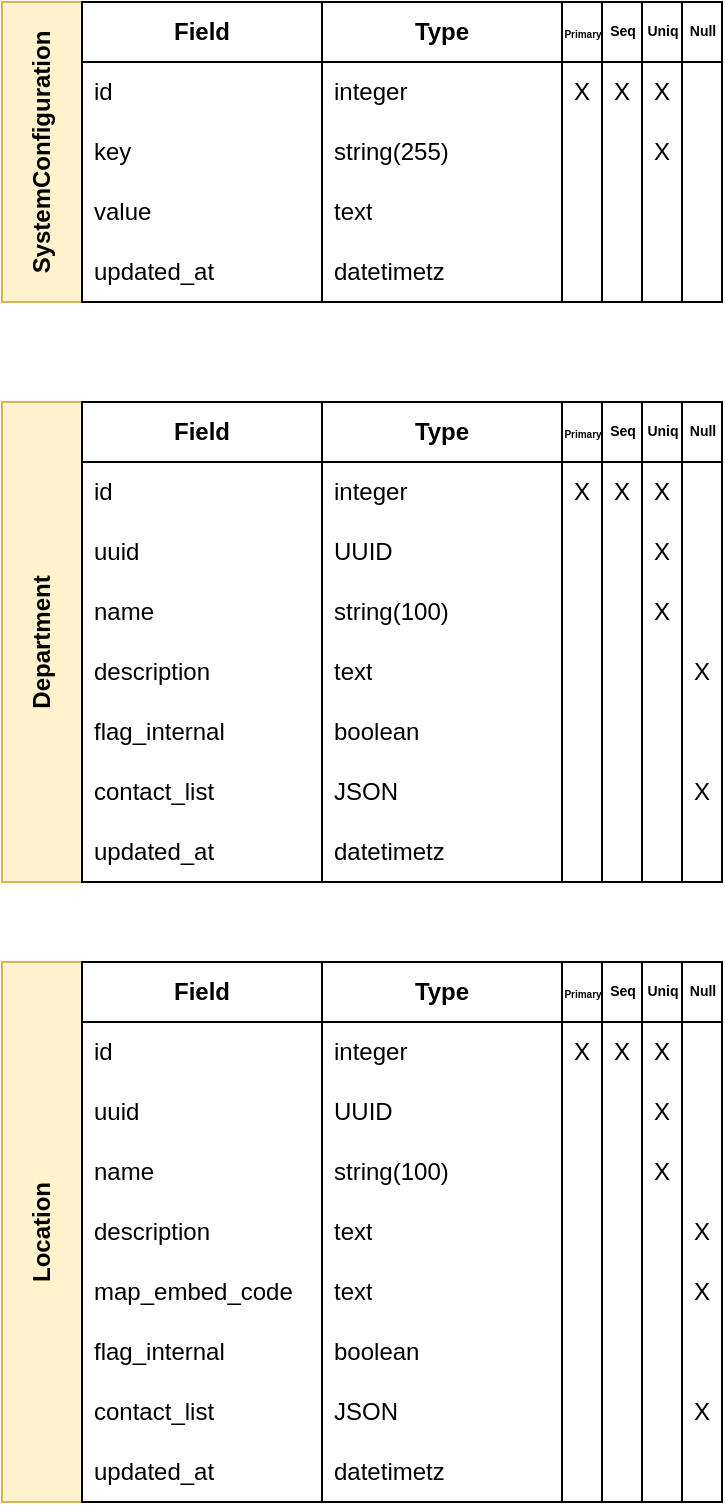 <mxfile version="26.1.1" pages="2">
  <diagram name="DB" id="JK_FErfIr6oy5i24hhPM">
    <mxGraphModel dx="1434" dy="444" grid="1" gridSize="10" guides="1" tooltips="1" connect="1" arrows="1" fold="1" page="0" pageScale="1" pageWidth="850" pageHeight="1100" math="0" shadow="0">
      <root>
        <mxCell id="0" />
        <mxCell id="1" parent="0" />
        <mxCell id="VkhU9kwHKQFLwFZGmQcn-1" value="SystemConfiguration" style="swimlane;horizontal=0;whiteSpace=wrap;html=1;startSize=40;collapsible=0;fillColor=#fff2cc;strokeColor=#d6b656;" vertex="1" parent="1">
          <mxGeometry x="40" y="400" width="360" height="150" as="geometry" />
        </mxCell>
        <mxCell id="VkhU9kwHKQFLwFZGmQcn-4" value="Field" style="swimlane;fontStyle=1;childLayout=stackLayout;horizontal=1;startSize=30;horizontalStack=0;resizeParent=1;resizeParentMax=0;resizeLast=0;collapsible=0;marginBottom=0;whiteSpace=wrap;html=1;" vertex="1" parent="VkhU9kwHKQFLwFZGmQcn-1">
          <mxGeometry x="40" width="120" height="150" as="geometry" />
        </mxCell>
        <mxCell id="VkhU9kwHKQFLwFZGmQcn-5" value="id" style="text;strokeColor=none;fillColor=none;align=left;verticalAlign=middle;spacingLeft=4;spacingRight=4;overflow=hidden;points=[[0,0.5],[1,0.5]];portConstraint=eastwest;rotatable=0;whiteSpace=wrap;html=1;" vertex="1" parent="VkhU9kwHKQFLwFZGmQcn-4">
          <mxGeometry y="30" width="120" height="30" as="geometry" />
        </mxCell>
        <mxCell id="VkhU9kwHKQFLwFZGmQcn-6" value="key" style="text;strokeColor=none;fillColor=none;align=left;verticalAlign=middle;spacingLeft=4;spacingRight=4;overflow=hidden;points=[[0,0.5],[1,0.5]];portConstraint=eastwest;rotatable=0;whiteSpace=wrap;html=1;" vertex="1" parent="VkhU9kwHKQFLwFZGmQcn-4">
          <mxGeometry y="60" width="120" height="30" as="geometry" />
        </mxCell>
        <mxCell id="VkhU9kwHKQFLwFZGmQcn-7" value="value" style="text;strokeColor=none;fillColor=none;align=left;verticalAlign=middle;spacingLeft=4;spacingRight=4;overflow=hidden;points=[[0,0.5],[1,0.5]];portConstraint=eastwest;rotatable=0;whiteSpace=wrap;html=1;" vertex="1" parent="VkhU9kwHKQFLwFZGmQcn-4">
          <mxGeometry y="90" width="120" height="30" as="geometry" />
        </mxCell>
        <mxCell id="VkhU9kwHKQFLwFZGmQcn-12" value="updated_at" style="text;strokeColor=none;fillColor=none;align=left;verticalAlign=middle;spacingLeft=4;spacingRight=4;overflow=hidden;points=[[0,0.5],[1,0.5]];portConstraint=eastwest;rotatable=0;whiteSpace=wrap;html=1;" vertex="1" parent="VkhU9kwHKQFLwFZGmQcn-4">
          <mxGeometry y="120" width="120" height="30" as="geometry" />
        </mxCell>
        <mxCell id="VkhU9kwHKQFLwFZGmQcn-8" value="Type" style="swimlane;fontStyle=1;childLayout=stackLayout;horizontal=1;startSize=30;horizontalStack=0;resizeParent=1;resizeParentMax=0;resizeLast=0;collapsible=0;marginBottom=0;whiteSpace=wrap;html=1;align=center;" vertex="1" parent="VkhU9kwHKQFLwFZGmQcn-1">
          <mxGeometry x="160" width="120" height="150" as="geometry" />
        </mxCell>
        <mxCell id="VkhU9kwHKQFLwFZGmQcn-9" value="integer" style="text;strokeColor=none;fillColor=none;align=left;verticalAlign=middle;spacingLeft=4;spacingRight=4;overflow=hidden;points=[[0,0.5],[1,0.5]];portConstraint=eastwest;rotatable=0;whiteSpace=wrap;html=1;" vertex="1" parent="VkhU9kwHKQFLwFZGmQcn-8">
          <mxGeometry y="30" width="120" height="30" as="geometry" />
        </mxCell>
        <mxCell id="VkhU9kwHKQFLwFZGmQcn-10" value="string(255)" style="text;strokeColor=none;fillColor=none;align=left;verticalAlign=middle;spacingLeft=4;spacingRight=4;overflow=hidden;points=[[0,0.5],[1,0.5]];portConstraint=eastwest;rotatable=0;whiteSpace=wrap;html=1;" vertex="1" parent="VkhU9kwHKQFLwFZGmQcn-8">
          <mxGeometry y="60" width="120" height="30" as="geometry" />
        </mxCell>
        <mxCell id="VkhU9kwHKQFLwFZGmQcn-11" value="text" style="text;strokeColor=none;fillColor=none;align=left;verticalAlign=middle;spacingLeft=4;spacingRight=4;overflow=hidden;points=[[0,0.5],[1,0.5]];portConstraint=eastwest;rotatable=0;whiteSpace=wrap;html=1;" vertex="1" parent="VkhU9kwHKQFLwFZGmQcn-8">
          <mxGeometry y="90" width="120" height="30" as="geometry" />
        </mxCell>
        <mxCell id="VkhU9kwHKQFLwFZGmQcn-14" value="datetimetz" style="text;strokeColor=none;fillColor=none;align=left;verticalAlign=middle;spacingLeft=4;spacingRight=4;overflow=hidden;points=[[0,0.5],[1,0.5]];portConstraint=eastwest;rotatable=0;whiteSpace=wrap;html=1;" vertex="1" parent="VkhU9kwHKQFLwFZGmQcn-8">
          <mxGeometry y="120" width="120" height="30" as="geometry" />
        </mxCell>
        <mxCell id="VkhU9kwHKQFLwFZGmQcn-15" value="Uniq" style="swimlane;fontStyle=1;childLayout=stackLayout;horizontal=1;startSize=30;horizontalStack=0;resizeParent=1;resizeParentMax=0;resizeLast=0;collapsible=0;marginBottom=0;html=1;swimlaneLine=1;rounded=0;glass=0;shadow=0;swimlaneHead=1;connectable=0;allowArrows=0;container=1;comic=0;fontSize=7;" vertex="1" parent="VkhU9kwHKQFLwFZGmQcn-1">
          <mxGeometry x="320" width="20" height="150" as="geometry">
            <mxRectangle x="320" width="70" height="30" as="alternateBounds" />
          </mxGeometry>
        </mxCell>
        <mxCell id="VkhU9kwHKQFLwFZGmQcn-16" value="X" style="text;strokeColor=none;fillColor=none;align=center;verticalAlign=middle;spacingLeft=4;spacingRight=4;overflow=hidden;points=[[0,0.5],[1,0.5]];portConstraint=eastwest;rotatable=0;whiteSpace=wrap;html=1;" vertex="1" parent="VkhU9kwHKQFLwFZGmQcn-15">
          <mxGeometry y="30" width="20" height="30" as="geometry" />
        </mxCell>
        <mxCell id="VkhU9kwHKQFLwFZGmQcn-17" value="X" style="text;strokeColor=none;fillColor=none;align=center;verticalAlign=middle;spacingLeft=4;spacingRight=4;overflow=hidden;points=[[0,0.5],[1,0.5]];portConstraint=eastwest;rotatable=0;whiteSpace=wrap;html=1;" vertex="1" parent="VkhU9kwHKQFLwFZGmQcn-15">
          <mxGeometry y="60" width="20" height="30" as="geometry" />
        </mxCell>
        <mxCell id="VkhU9kwHKQFLwFZGmQcn-18" value="&amp;nbsp;" style="text;strokeColor=none;fillColor=none;align=center;verticalAlign=middle;spacingLeft=4;spacingRight=4;overflow=hidden;points=[[0,0.5],[1,0.5]];portConstraint=eastwest;rotatable=0;whiteSpace=wrap;html=1;" vertex="1" parent="VkhU9kwHKQFLwFZGmQcn-15">
          <mxGeometry y="90" width="20" height="30" as="geometry" />
        </mxCell>
        <mxCell id="VkhU9kwHKQFLwFZGmQcn-20" value="&amp;nbsp;" style="text;strokeColor=none;fillColor=none;align=center;verticalAlign=middle;spacingLeft=4;spacingRight=4;overflow=hidden;points=[[0,0.5],[1,0.5]];portConstraint=eastwest;rotatable=0;whiteSpace=wrap;html=1;" vertex="1" parent="VkhU9kwHKQFLwFZGmQcn-15">
          <mxGeometry y="120" width="20" height="30" as="geometry" />
        </mxCell>
        <mxCell id="VkhU9kwHKQFLwFZGmQcn-21" value="Seq" style="swimlane;fontStyle=1;childLayout=stackLayout;horizontal=1;startSize=30;horizontalStack=0;resizeParent=1;resizeParentMax=0;resizeLast=0;collapsible=0;marginBottom=0;html=1;swimlaneLine=1;rounded=0;glass=0;shadow=0;swimlaneHead=1;connectable=0;allowArrows=0;container=1;comic=0;fontSize=7;" vertex="1" parent="VkhU9kwHKQFLwFZGmQcn-1">
          <mxGeometry x="300" width="20" height="150" as="geometry">
            <mxRectangle x="320" width="70" height="30" as="alternateBounds" />
          </mxGeometry>
        </mxCell>
        <mxCell id="VkhU9kwHKQFLwFZGmQcn-22" value="X" style="text;strokeColor=none;fillColor=none;align=center;verticalAlign=middle;spacingLeft=4;spacingRight=4;overflow=hidden;points=[[0,0.5],[1,0.5]];portConstraint=eastwest;rotatable=0;whiteSpace=wrap;html=1;" vertex="1" parent="VkhU9kwHKQFLwFZGmQcn-21">
          <mxGeometry y="30" width="20" height="30" as="geometry" />
        </mxCell>
        <mxCell id="VkhU9kwHKQFLwFZGmQcn-23" value="&amp;nbsp;" style="text;strokeColor=none;fillColor=none;align=center;verticalAlign=middle;spacingLeft=4;spacingRight=4;overflow=hidden;points=[[0,0.5],[1,0.5]];portConstraint=eastwest;rotatable=0;whiteSpace=wrap;html=1;" vertex="1" parent="VkhU9kwHKQFLwFZGmQcn-21">
          <mxGeometry y="60" width="20" height="30" as="geometry" />
        </mxCell>
        <mxCell id="VkhU9kwHKQFLwFZGmQcn-24" value="&amp;nbsp;" style="text;strokeColor=none;fillColor=none;align=center;verticalAlign=middle;spacingLeft=4;spacingRight=4;overflow=hidden;points=[[0,0.5],[1,0.5]];portConstraint=eastwest;rotatable=0;whiteSpace=wrap;html=1;" vertex="1" parent="VkhU9kwHKQFLwFZGmQcn-21">
          <mxGeometry y="90" width="20" height="30" as="geometry" />
        </mxCell>
        <mxCell id="VkhU9kwHKQFLwFZGmQcn-25" value="&amp;nbsp;" style="text;strokeColor=none;fillColor=none;align=center;verticalAlign=middle;spacingLeft=4;spacingRight=4;overflow=hidden;points=[[0,0.5],[1,0.5]];portConstraint=eastwest;rotatable=0;whiteSpace=wrap;html=1;" vertex="1" parent="VkhU9kwHKQFLwFZGmQcn-21">
          <mxGeometry y="120" width="20" height="30" as="geometry" />
        </mxCell>
        <mxCell id="VkhU9kwHKQFLwFZGmQcn-26" value="Null" style="swimlane;fontStyle=1;childLayout=stackLayout;horizontal=1;startSize=30;horizontalStack=0;resizeParent=1;resizeParentMax=0;resizeLast=0;collapsible=0;marginBottom=0;html=1;swimlaneLine=1;rounded=0;glass=0;shadow=0;swimlaneHead=1;connectable=0;allowArrows=0;container=1;comic=0;fontSize=7;" vertex="1" parent="VkhU9kwHKQFLwFZGmQcn-1">
          <mxGeometry x="340" width="20" height="150" as="geometry">
            <mxRectangle x="320" width="70" height="30" as="alternateBounds" />
          </mxGeometry>
        </mxCell>
        <mxCell id="VkhU9kwHKQFLwFZGmQcn-27" value="&amp;nbsp;" style="text;strokeColor=none;fillColor=none;align=center;verticalAlign=middle;spacingLeft=4;spacingRight=4;overflow=hidden;points=[[0,0.5],[1,0.5]];portConstraint=eastwest;rotatable=0;whiteSpace=wrap;html=1;" vertex="1" parent="VkhU9kwHKQFLwFZGmQcn-26">
          <mxGeometry y="30" width="20" height="30" as="geometry" />
        </mxCell>
        <mxCell id="VkhU9kwHKQFLwFZGmQcn-28" value="&amp;nbsp;" style="text;strokeColor=none;fillColor=none;align=center;verticalAlign=middle;spacingLeft=4;spacingRight=4;overflow=hidden;points=[[0,0.5],[1,0.5]];portConstraint=eastwest;rotatable=0;whiteSpace=wrap;html=1;" vertex="1" parent="VkhU9kwHKQFLwFZGmQcn-26">
          <mxGeometry y="60" width="20" height="30" as="geometry" />
        </mxCell>
        <mxCell id="VkhU9kwHKQFLwFZGmQcn-29" value="&amp;nbsp;" style="text;strokeColor=none;fillColor=none;align=center;verticalAlign=middle;spacingLeft=4;spacingRight=4;overflow=hidden;points=[[0,0.5],[1,0.5]];portConstraint=eastwest;rotatable=0;whiteSpace=wrap;html=1;" vertex="1" parent="VkhU9kwHKQFLwFZGmQcn-26">
          <mxGeometry y="90" width="20" height="30" as="geometry" />
        </mxCell>
        <mxCell id="VkhU9kwHKQFLwFZGmQcn-30" value="&amp;nbsp;" style="text;strokeColor=none;fillColor=none;align=center;verticalAlign=middle;spacingLeft=4;spacingRight=4;overflow=hidden;points=[[0,0.5],[1,0.5]];portConstraint=eastwest;rotatable=0;whiteSpace=wrap;html=1;" vertex="1" parent="VkhU9kwHKQFLwFZGmQcn-26">
          <mxGeometry y="120" width="20" height="30" as="geometry" />
        </mxCell>
        <mxCell id="VkhU9kwHKQFLwFZGmQcn-31" value="Primary" style="swimlane;fontStyle=1;childLayout=stackLayout;horizontal=1;startSize=30;horizontalStack=0;resizeParent=1;resizeParentMax=0;resizeLast=0;collapsible=0;marginBottom=0;html=1;swimlaneLine=1;rounded=0;glass=0;shadow=0;swimlaneHead=1;connectable=0;allowArrows=0;container=1;comic=0;fontSize=5;" vertex="1" parent="VkhU9kwHKQFLwFZGmQcn-1">
          <mxGeometry x="280" width="20" height="150" as="geometry">
            <mxRectangle x="320" width="70" height="30" as="alternateBounds" />
          </mxGeometry>
        </mxCell>
        <mxCell id="VkhU9kwHKQFLwFZGmQcn-32" value="X" style="text;strokeColor=none;fillColor=none;align=center;verticalAlign=middle;spacingLeft=4;spacingRight=4;overflow=hidden;points=[[0,0.5],[1,0.5]];portConstraint=eastwest;rotatable=0;whiteSpace=wrap;html=1;" vertex="1" parent="VkhU9kwHKQFLwFZGmQcn-31">
          <mxGeometry y="30" width="20" height="30" as="geometry" />
        </mxCell>
        <mxCell id="VkhU9kwHKQFLwFZGmQcn-33" value="&amp;nbsp;" style="text;strokeColor=none;fillColor=none;align=center;verticalAlign=middle;spacingLeft=4;spacingRight=4;overflow=hidden;points=[[0,0.5],[1,0.5]];portConstraint=eastwest;rotatable=0;whiteSpace=wrap;html=1;" vertex="1" parent="VkhU9kwHKQFLwFZGmQcn-31">
          <mxGeometry y="60" width="20" height="30" as="geometry" />
        </mxCell>
        <mxCell id="VkhU9kwHKQFLwFZGmQcn-34" value="&amp;nbsp;" style="text;strokeColor=none;fillColor=none;align=center;verticalAlign=middle;spacingLeft=4;spacingRight=4;overflow=hidden;points=[[0,0.5],[1,0.5]];portConstraint=eastwest;rotatable=0;whiteSpace=wrap;html=1;" vertex="1" parent="VkhU9kwHKQFLwFZGmQcn-31">
          <mxGeometry y="90" width="20" height="30" as="geometry" />
        </mxCell>
        <mxCell id="VkhU9kwHKQFLwFZGmQcn-35" value="&amp;nbsp;" style="text;strokeColor=none;fillColor=none;align=center;verticalAlign=middle;spacingLeft=4;spacingRight=4;overflow=hidden;points=[[0,0.5],[1,0.5]];portConstraint=eastwest;rotatable=0;whiteSpace=wrap;html=1;" vertex="1" parent="VkhU9kwHKQFLwFZGmQcn-31">
          <mxGeometry y="120" width="20" height="30" as="geometry" />
        </mxCell>
        <mxCell id="VkhU9kwHKQFLwFZGmQcn-36" value="Department" style="swimlane;horizontal=0;whiteSpace=wrap;html=1;startSize=40;collapsible=0;fillColor=#fff2cc;strokeColor=#d6b656;" vertex="1" parent="1">
          <mxGeometry x="40" y="600" width="360" height="240" as="geometry" />
        </mxCell>
        <mxCell id="VkhU9kwHKQFLwFZGmQcn-37" value="Field" style="swimlane;fontStyle=1;childLayout=stackLayout;horizontal=1;startSize=30;horizontalStack=0;resizeParent=1;resizeParentMax=0;resizeLast=0;collapsible=0;marginBottom=0;whiteSpace=wrap;html=1;" vertex="1" parent="VkhU9kwHKQFLwFZGmQcn-36">
          <mxGeometry x="40" width="120" height="240" as="geometry" />
        </mxCell>
        <mxCell id="VkhU9kwHKQFLwFZGmQcn-38" value="id" style="text;strokeColor=none;fillColor=none;align=left;verticalAlign=middle;spacingLeft=4;spacingRight=4;overflow=hidden;points=[[0,0.5],[1,0.5]];portConstraint=eastwest;rotatable=0;whiteSpace=wrap;html=1;" vertex="1" parent="VkhU9kwHKQFLwFZGmQcn-37">
          <mxGeometry y="30" width="120" height="30" as="geometry" />
        </mxCell>
        <mxCell id="VkhU9kwHKQFLwFZGmQcn-39" value="uuid" style="text;strokeColor=none;fillColor=none;align=left;verticalAlign=middle;spacingLeft=4;spacingRight=4;overflow=hidden;points=[[0,0.5],[1,0.5]];portConstraint=eastwest;rotatable=0;whiteSpace=wrap;html=1;" vertex="1" parent="VkhU9kwHKQFLwFZGmQcn-37">
          <mxGeometry y="60" width="120" height="30" as="geometry" />
        </mxCell>
        <mxCell id="VkhU9kwHKQFLwFZGmQcn-40" value="name" style="text;strokeColor=none;fillColor=none;align=left;verticalAlign=middle;spacingLeft=4;spacingRight=4;overflow=hidden;points=[[0,0.5],[1,0.5]];portConstraint=eastwest;rotatable=0;whiteSpace=wrap;html=1;" vertex="1" parent="VkhU9kwHKQFLwFZGmQcn-37">
          <mxGeometry y="90" width="120" height="30" as="geometry" />
        </mxCell>
        <mxCell id="VkhU9kwHKQFLwFZGmQcn-41" value="description" style="text;strokeColor=none;fillColor=none;align=left;verticalAlign=middle;spacingLeft=4;spacingRight=4;overflow=hidden;points=[[0,0.5],[1,0.5]];portConstraint=eastwest;rotatable=0;whiteSpace=wrap;html=1;" vertex="1" parent="VkhU9kwHKQFLwFZGmQcn-37">
          <mxGeometry y="120" width="120" height="30" as="geometry" />
        </mxCell>
        <mxCell id="VkhU9kwHKQFLwFZGmQcn-67" value="flag_internal" style="text;strokeColor=none;fillColor=none;align=left;verticalAlign=middle;spacingLeft=4;spacingRight=4;overflow=hidden;points=[[0,0.5],[1,0.5]];portConstraint=eastwest;rotatable=0;whiteSpace=wrap;html=1;" vertex="1" parent="VkhU9kwHKQFLwFZGmQcn-37">
          <mxGeometry y="150" width="120" height="30" as="geometry" />
        </mxCell>
        <mxCell id="VkhU9kwHKQFLwFZGmQcn-71" value="contact_list" style="text;strokeColor=none;fillColor=none;align=left;verticalAlign=middle;spacingLeft=4;spacingRight=4;overflow=hidden;points=[[0,0.5],[1,0.5]];portConstraint=eastwest;rotatable=0;whiteSpace=wrap;html=1;" vertex="1" parent="VkhU9kwHKQFLwFZGmQcn-37">
          <mxGeometry y="180" width="120" height="30" as="geometry" />
        </mxCell>
        <mxCell id="VkhU9kwHKQFLwFZGmQcn-83" value="updated_at" style="text;strokeColor=none;fillColor=none;align=left;verticalAlign=middle;spacingLeft=4;spacingRight=4;overflow=hidden;points=[[0,0.5],[1,0.5]];portConstraint=eastwest;rotatable=0;whiteSpace=wrap;html=1;" vertex="1" parent="VkhU9kwHKQFLwFZGmQcn-37">
          <mxGeometry y="210" width="120" height="30" as="geometry" />
        </mxCell>
        <mxCell id="VkhU9kwHKQFLwFZGmQcn-42" value="Type" style="swimlane;fontStyle=1;childLayout=stackLayout;horizontal=1;startSize=30;horizontalStack=0;resizeParent=1;resizeParentMax=0;resizeLast=0;collapsible=0;marginBottom=0;whiteSpace=wrap;html=1;align=center;" vertex="1" parent="VkhU9kwHKQFLwFZGmQcn-36">
          <mxGeometry x="160" width="120" height="240" as="geometry" />
        </mxCell>
        <mxCell id="VkhU9kwHKQFLwFZGmQcn-43" value="integer" style="text;strokeColor=none;fillColor=none;align=left;verticalAlign=middle;spacingLeft=4;spacingRight=4;overflow=hidden;points=[[0,0.5],[1,0.5]];portConstraint=eastwest;rotatable=0;whiteSpace=wrap;html=1;" vertex="1" parent="VkhU9kwHKQFLwFZGmQcn-42">
          <mxGeometry y="30" width="120" height="30" as="geometry" />
        </mxCell>
        <mxCell id="VkhU9kwHKQFLwFZGmQcn-44" value="UUID" style="text;strokeColor=none;fillColor=none;align=left;verticalAlign=middle;spacingLeft=4;spacingRight=4;overflow=hidden;points=[[0,0.5],[1,0.5]];portConstraint=eastwest;rotatable=0;whiteSpace=wrap;html=1;" vertex="1" parent="VkhU9kwHKQFLwFZGmQcn-42">
          <mxGeometry y="60" width="120" height="30" as="geometry" />
        </mxCell>
        <mxCell id="VkhU9kwHKQFLwFZGmQcn-45" value="string(100)" style="text;strokeColor=none;fillColor=none;align=left;verticalAlign=middle;spacingLeft=4;spacingRight=4;overflow=hidden;points=[[0,0.5],[1,0.5]];portConstraint=eastwest;rotatable=0;whiteSpace=wrap;html=1;" vertex="1" parent="VkhU9kwHKQFLwFZGmQcn-42">
          <mxGeometry y="90" width="120" height="30" as="geometry" />
        </mxCell>
        <mxCell id="VkhU9kwHKQFLwFZGmQcn-46" value="text" style="text;strokeColor=none;fillColor=none;align=left;verticalAlign=middle;spacingLeft=4;spacingRight=4;overflow=hidden;points=[[0,0.5],[1,0.5]];portConstraint=eastwest;rotatable=0;whiteSpace=wrap;html=1;" vertex="1" parent="VkhU9kwHKQFLwFZGmQcn-42">
          <mxGeometry y="120" width="120" height="30" as="geometry" />
        </mxCell>
        <mxCell id="VkhU9kwHKQFLwFZGmQcn-72" value="boolean" style="text;strokeColor=none;fillColor=none;align=left;verticalAlign=middle;spacingLeft=4;spacingRight=4;overflow=hidden;points=[[0,0.5],[1,0.5]];portConstraint=eastwest;rotatable=0;whiteSpace=wrap;html=1;" vertex="1" parent="VkhU9kwHKQFLwFZGmQcn-42">
          <mxGeometry y="150" width="120" height="30" as="geometry" />
        </mxCell>
        <mxCell id="VkhU9kwHKQFLwFZGmQcn-73" value="JSON" style="text;strokeColor=none;fillColor=none;align=left;verticalAlign=middle;spacingLeft=4;spacingRight=4;overflow=hidden;points=[[0,0.5],[1,0.5]];portConstraint=eastwest;rotatable=0;whiteSpace=wrap;html=1;" vertex="1" parent="VkhU9kwHKQFLwFZGmQcn-42">
          <mxGeometry y="180" width="120" height="30" as="geometry" />
        </mxCell>
        <mxCell id="VkhU9kwHKQFLwFZGmQcn-84" value="datetimetz" style="text;strokeColor=none;fillColor=none;align=left;verticalAlign=middle;spacingLeft=4;spacingRight=4;overflow=hidden;points=[[0,0.5],[1,0.5]];portConstraint=eastwest;rotatable=0;whiteSpace=wrap;html=1;" vertex="1" parent="VkhU9kwHKQFLwFZGmQcn-42">
          <mxGeometry y="210" width="120" height="30" as="geometry" />
        </mxCell>
        <mxCell id="VkhU9kwHKQFLwFZGmQcn-47" value="Uniq" style="swimlane;fontStyle=1;childLayout=stackLayout;horizontal=1;startSize=30;horizontalStack=0;resizeParent=1;resizeParentMax=0;resizeLast=0;collapsible=0;marginBottom=0;html=1;swimlaneLine=1;rounded=0;glass=0;shadow=0;swimlaneHead=1;connectable=0;allowArrows=0;container=1;comic=0;fontSize=7;" vertex="1" parent="VkhU9kwHKQFLwFZGmQcn-36">
          <mxGeometry x="320" width="20" height="240" as="geometry">
            <mxRectangle x="320" width="70" height="30" as="alternateBounds" />
          </mxGeometry>
        </mxCell>
        <mxCell id="VkhU9kwHKQFLwFZGmQcn-48" value="X" style="text;strokeColor=none;fillColor=none;align=center;verticalAlign=middle;spacingLeft=4;spacingRight=4;overflow=hidden;points=[[0,0.5],[1,0.5]];portConstraint=eastwest;rotatable=0;whiteSpace=wrap;html=1;" vertex="1" parent="VkhU9kwHKQFLwFZGmQcn-47">
          <mxGeometry y="30" width="20" height="30" as="geometry" />
        </mxCell>
        <mxCell id="VkhU9kwHKQFLwFZGmQcn-49" value="X" style="text;strokeColor=none;fillColor=none;align=center;verticalAlign=middle;spacingLeft=4;spacingRight=4;overflow=hidden;points=[[0,0.5],[1,0.5]];portConstraint=eastwest;rotatable=0;whiteSpace=wrap;html=1;" vertex="1" parent="VkhU9kwHKQFLwFZGmQcn-47">
          <mxGeometry y="60" width="20" height="30" as="geometry" />
        </mxCell>
        <mxCell id="VkhU9kwHKQFLwFZGmQcn-50" value="X" style="text;strokeColor=none;fillColor=none;align=center;verticalAlign=middle;spacingLeft=4;spacingRight=4;overflow=hidden;points=[[0,0.5],[1,0.5]];portConstraint=eastwest;rotatable=0;whiteSpace=wrap;html=1;" vertex="1" parent="VkhU9kwHKQFLwFZGmQcn-47">
          <mxGeometry y="90" width="20" height="30" as="geometry" />
        </mxCell>
        <mxCell id="VkhU9kwHKQFLwFZGmQcn-51" value="&amp;nbsp;" style="text;strokeColor=none;fillColor=none;align=center;verticalAlign=middle;spacingLeft=4;spacingRight=4;overflow=hidden;points=[[0,0.5],[1,0.5]];portConstraint=eastwest;rotatable=0;whiteSpace=wrap;html=1;" vertex="1" parent="VkhU9kwHKQFLwFZGmQcn-47">
          <mxGeometry y="120" width="20" height="30" as="geometry" />
        </mxCell>
        <mxCell id="VkhU9kwHKQFLwFZGmQcn-79" value="&amp;nbsp;" style="text;strokeColor=none;fillColor=none;align=center;verticalAlign=middle;spacingLeft=4;spacingRight=4;overflow=hidden;points=[[0,0.5],[1,0.5]];portConstraint=eastwest;rotatable=0;whiteSpace=wrap;html=1;" vertex="1" parent="VkhU9kwHKQFLwFZGmQcn-47">
          <mxGeometry y="150" width="20" height="30" as="geometry" />
        </mxCell>
        <mxCell id="VkhU9kwHKQFLwFZGmQcn-80" value="&amp;nbsp;" style="text;strokeColor=none;fillColor=none;align=center;verticalAlign=middle;spacingLeft=4;spacingRight=4;overflow=hidden;points=[[0,0.5],[1,0.5]];portConstraint=eastwest;rotatable=0;whiteSpace=wrap;html=1;" vertex="1" parent="VkhU9kwHKQFLwFZGmQcn-47">
          <mxGeometry y="180" width="20" height="30" as="geometry" />
        </mxCell>
        <mxCell id="VkhU9kwHKQFLwFZGmQcn-87" value="&amp;nbsp;" style="text;strokeColor=none;fillColor=none;align=center;verticalAlign=middle;spacingLeft=4;spacingRight=4;overflow=hidden;points=[[0,0.5],[1,0.5]];portConstraint=eastwest;rotatable=0;whiteSpace=wrap;html=1;" vertex="1" parent="VkhU9kwHKQFLwFZGmQcn-47">
          <mxGeometry y="210" width="20" height="30" as="geometry" />
        </mxCell>
        <mxCell id="VkhU9kwHKQFLwFZGmQcn-52" value="Seq" style="swimlane;fontStyle=1;childLayout=stackLayout;horizontal=1;startSize=30;horizontalStack=0;resizeParent=1;resizeParentMax=0;resizeLast=0;collapsible=0;marginBottom=0;html=1;swimlaneLine=1;rounded=0;glass=0;shadow=0;swimlaneHead=1;connectable=0;allowArrows=0;container=1;comic=0;fontSize=7;" vertex="1" parent="VkhU9kwHKQFLwFZGmQcn-36">
          <mxGeometry x="300" width="20" height="240" as="geometry">
            <mxRectangle x="320" width="70" height="30" as="alternateBounds" />
          </mxGeometry>
        </mxCell>
        <mxCell id="VkhU9kwHKQFLwFZGmQcn-53" value="X" style="text;strokeColor=none;fillColor=none;align=center;verticalAlign=middle;spacingLeft=4;spacingRight=4;overflow=hidden;points=[[0,0.5],[1,0.5]];portConstraint=eastwest;rotatable=0;whiteSpace=wrap;html=1;" vertex="1" parent="VkhU9kwHKQFLwFZGmQcn-52">
          <mxGeometry y="30" width="20" height="30" as="geometry" />
        </mxCell>
        <mxCell id="VkhU9kwHKQFLwFZGmQcn-54" value="&amp;nbsp;" style="text;strokeColor=none;fillColor=none;align=center;verticalAlign=middle;spacingLeft=4;spacingRight=4;overflow=hidden;points=[[0,0.5],[1,0.5]];portConstraint=eastwest;rotatable=0;whiteSpace=wrap;html=1;" vertex="1" parent="VkhU9kwHKQFLwFZGmQcn-52">
          <mxGeometry y="60" width="20" height="30" as="geometry" />
        </mxCell>
        <mxCell id="VkhU9kwHKQFLwFZGmQcn-55" value="&amp;nbsp;" style="text;strokeColor=none;fillColor=none;align=center;verticalAlign=middle;spacingLeft=4;spacingRight=4;overflow=hidden;points=[[0,0.5],[1,0.5]];portConstraint=eastwest;rotatable=0;whiteSpace=wrap;html=1;" vertex="1" parent="VkhU9kwHKQFLwFZGmQcn-52">
          <mxGeometry y="90" width="20" height="30" as="geometry" />
        </mxCell>
        <mxCell id="VkhU9kwHKQFLwFZGmQcn-56" value="&amp;nbsp;" style="text;strokeColor=none;fillColor=none;align=center;verticalAlign=middle;spacingLeft=4;spacingRight=4;overflow=hidden;points=[[0,0.5],[1,0.5]];portConstraint=eastwest;rotatable=0;whiteSpace=wrap;html=1;" vertex="1" parent="VkhU9kwHKQFLwFZGmQcn-52">
          <mxGeometry y="120" width="20" height="30" as="geometry" />
        </mxCell>
        <mxCell id="VkhU9kwHKQFLwFZGmQcn-77" value="&amp;nbsp;" style="text;strokeColor=none;fillColor=none;align=center;verticalAlign=middle;spacingLeft=4;spacingRight=4;overflow=hidden;points=[[0,0.5],[1,0.5]];portConstraint=eastwest;rotatable=0;whiteSpace=wrap;html=1;" vertex="1" parent="VkhU9kwHKQFLwFZGmQcn-52">
          <mxGeometry y="150" width="20" height="30" as="geometry" />
        </mxCell>
        <mxCell id="VkhU9kwHKQFLwFZGmQcn-78" value="&amp;nbsp;" style="text;strokeColor=none;fillColor=none;align=center;verticalAlign=middle;spacingLeft=4;spacingRight=4;overflow=hidden;points=[[0,0.5],[1,0.5]];portConstraint=eastwest;rotatable=0;whiteSpace=wrap;html=1;" vertex="1" parent="VkhU9kwHKQFLwFZGmQcn-52">
          <mxGeometry y="180" width="20" height="30" as="geometry" />
        </mxCell>
        <mxCell id="VkhU9kwHKQFLwFZGmQcn-86" value="&amp;nbsp;" style="text;strokeColor=none;fillColor=none;align=center;verticalAlign=middle;spacingLeft=4;spacingRight=4;overflow=hidden;points=[[0,0.5],[1,0.5]];portConstraint=eastwest;rotatable=0;whiteSpace=wrap;html=1;" vertex="1" parent="VkhU9kwHKQFLwFZGmQcn-52">
          <mxGeometry y="210" width="20" height="30" as="geometry" />
        </mxCell>
        <mxCell id="VkhU9kwHKQFLwFZGmQcn-57" value="Null" style="swimlane;fontStyle=1;childLayout=stackLayout;horizontal=1;startSize=30;horizontalStack=0;resizeParent=1;resizeParentMax=0;resizeLast=0;collapsible=0;marginBottom=0;html=1;swimlaneLine=1;rounded=0;glass=0;shadow=0;swimlaneHead=1;connectable=0;allowArrows=0;container=1;comic=0;fontSize=7;" vertex="1" parent="VkhU9kwHKQFLwFZGmQcn-36">
          <mxGeometry x="340" width="20" height="240" as="geometry">
            <mxRectangle x="320" width="70" height="30" as="alternateBounds" />
          </mxGeometry>
        </mxCell>
        <mxCell id="VkhU9kwHKQFLwFZGmQcn-58" value="&amp;nbsp;" style="text;strokeColor=none;fillColor=none;align=center;verticalAlign=middle;spacingLeft=4;spacingRight=4;overflow=hidden;points=[[0,0.5],[1,0.5]];portConstraint=eastwest;rotatable=0;whiteSpace=wrap;html=1;" vertex="1" parent="VkhU9kwHKQFLwFZGmQcn-57">
          <mxGeometry y="30" width="20" height="30" as="geometry" />
        </mxCell>
        <mxCell id="VkhU9kwHKQFLwFZGmQcn-59" value="&amp;nbsp;" style="text;strokeColor=none;fillColor=none;align=center;verticalAlign=middle;spacingLeft=4;spacingRight=4;overflow=hidden;points=[[0,0.5],[1,0.5]];portConstraint=eastwest;rotatable=0;whiteSpace=wrap;html=1;" vertex="1" parent="VkhU9kwHKQFLwFZGmQcn-57">
          <mxGeometry y="60" width="20" height="30" as="geometry" />
        </mxCell>
        <mxCell id="VkhU9kwHKQFLwFZGmQcn-60" value="&amp;nbsp;" style="text;strokeColor=none;fillColor=none;align=center;verticalAlign=middle;spacingLeft=4;spacingRight=4;overflow=hidden;points=[[0,0.5],[1,0.5]];portConstraint=eastwest;rotatable=0;whiteSpace=wrap;html=1;" vertex="1" parent="VkhU9kwHKQFLwFZGmQcn-57">
          <mxGeometry y="90" width="20" height="30" as="geometry" />
        </mxCell>
        <mxCell id="VkhU9kwHKQFLwFZGmQcn-61" value="X" style="text;strokeColor=none;fillColor=none;align=center;verticalAlign=middle;spacingLeft=4;spacingRight=4;overflow=hidden;points=[[0,0.5],[1,0.5]];portConstraint=eastwest;rotatable=0;whiteSpace=wrap;html=1;" vertex="1" parent="VkhU9kwHKQFLwFZGmQcn-57">
          <mxGeometry y="120" width="20" height="30" as="geometry" />
        </mxCell>
        <mxCell id="VkhU9kwHKQFLwFZGmQcn-81" value="&amp;nbsp;" style="text;strokeColor=none;fillColor=none;align=center;verticalAlign=middle;spacingLeft=4;spacingRight=4;overflow=hidden;points=[[0,0.5],[1,0.5]];portConstraint=eastwest;rotatable=0;whiteSpace=wrap;html=1;" vertex="1" parent="VkhU9kwHKQFLwFZGmQcn-57">
          <mxGeometry y="150" width="20" height="30" as="geometry" />
        </mxCell>
        <mxCell id="VkhU9kwHKQFLwFZGmQcn-82" value="X" style="text;strokeColor=none;fillColor=none;align=center;verticalAlign=middle;spacingLeft=4;spacingRight=4;overflow=hidden;points=[[0,0.5],[1,0.5]];portConstraint=eastwest;rotatable=0;whiteSpace=wrap;html=1;" vertex="1" parent="VkhU9kwHKQFLwFZGmQcn-57">
          <mxGeometry y="180" width="20" height="30" as="geometry" />
        </mxCell>
        <mxCell id="VkhU9kwHKQFLwFZGmQcn-88" value="&amp;nbsp;" style="text;strokeColor=none;fillColor=none;align=center;verticalAlign=middle;spacingLeft=4;spacingRight=4;overflow=hidden;points=[[0,0.5],[1,0.5]];portConstraint=eastwest;rotatable=0;whiteSpace=wrap;html=1;" vertex="1" parent="VkhU9kwHKQFLwFZGmQcn-57">
          <mxGeometry y="210" width="20" height="30" as="geometry" />
        </mxCell>
        <mxCell id="VkhU9kwHKQFLwFZGmQcn-62" value="Primary" style="swimlane;fontStyle=1;childLayout=stackLayout;horizontal=1;startSize=30;horizontalStack=0;resizeParent=1;resizeParentMax=0;resizeLast=0;collapsible=0;marginBottom=0;html=1;swimlaneLine=1;rounded=0;glass=0;shadow=0;swimlaneHead=1;connectable=0;allowArrows=0;container=1;comic=0;fontSize=5;" vertex="1" parent="VkhU9kwHKQFLwFZGmQcn-36">
          <mxGeometry x="280" width="20" height="240" as="geometry">
            <mxRectangle x="320" width="70" height="30" as="alternateBounds" />
          </mxGeometry>
        </mxCell>
        <mxCell id="VkhU9kwHKQFLwFZGmQcn-63" value="X" style="text;strokeColor=none;fillColor=none;align=center;verticalAlign=middle;spacingLeft=4;spacingRight=4;overflow=hidden;points=[[0,0.5],[1,0.5]];portConstraint=eastwest;rotatable=0;whiteSpace=wrap;html=1;" vertex="1" parent="VkhU9kwHKQFLwFZGmQcn-62">
          <mxGeometry y="30" width="20" height="30" as="geometry" />
        </mxCell>
        <mxCell id="VkhU9kwHKQFLwFZGmQcn-64" value="&amp;nbsp;" style="text;strokeColor=none;fillColor=none;align=center;verticalAlign=middle;spacingLeft=4;spacingRight=4;overflow=hidden;points=[[0,0.5],[1,0.5]];portConstraint=eastwest;rotatable=0;whiteSpace=wrap;html=1;" vertex="1" parent="VkhU9kwHKQFLwFZGmQcn-62">
          <mxGeometry y="60" width="20" height="30" as="geometry" />
        </mxCell>
        <mxCell id="VkhU9kwHKQFLwFZGmQcn-65" value="&amp;nbsp;" style="text;strokeColor=none;fillColor=none;align=center;verticalAlign=middle;spacingLeft=4;spacingRight=4;overflow=hidden;points=[[0,0.5],[1,0.5]];portConstraint=eastwest;rotatable=0;whiteSpace=wrap;html=1;" vertex="1" parent="VkhU9kwHKQFLwFZGmQcn-62">
          <mxGeometry y="90" width="20" height="30" as="geometry" />
        </mxCell>
        <mxCell id="VkhU9kwHKQFLwFZGmQcn-66" value="&amp;nbsp;" style="text;strokeColor=none;fillColor=none;align=center;verticalAlign=middle;spacingLeft=4;spacingRight=4;overflow=hidden;points=[[0,0.5],[1,0.5]];portConstraint=eastwest;rotatable=0;whiteSpace=wrap;html=1;" vertex="1" parent="VkhU9kwHKQFLwFZGmQcn-62">
          <mxGeometry y="120" width="20" height="30" as="geometry" />
        </mxCell>
        <mxCell id="VkhU9kwHKQFLwFZGmQcn-75" value="&amp;nbsp;" style="text;strokeColor=none;fillColor=none;align=center;verticalAlign=middle;spacingLeft=4;spacingRight=4;overflow=hidden;points=[[0,0.5],[1,0.5]];portConstraint=eastwest;rotatable=0;whiteSpace=wrap;html=1;" vertex="1" parent="VkhU9kwHKQFLwFZGmQcn-62">
          <mxGeometry y="150" width="20" height="30" as="geometry" />
        </mxCell>
        <mxCell id="VkhU9kwHKQFLwFZGmQcn-76" value="&amp;nbsp;" style="text;strokeColor=none;fillColor=none;align=center;verticalAlign=middle;spacingLeft=4;spacingRight=4;overflow=hidden;points=[[0,0.5],[1,0.5]];portConstraint=eastwest;rotatable=0;whiteSpace=wrap;html=1;" vertex="1" parent="VkhU9kwHKQFLwFZGmQcn-62">
          <mxGeometry y="180" width="20" height="30" as="geometry" />
        </mxCell>
        <mxCell id="VkhU9kwHKQFLwFZGmQcn-85" value="&amp;nbsp;" style="text;strokeColor=none;fillColor=none;align=center;verticalAlign=middle;spacingLeft=4;spacingRight=4;overflow=hidden;points=[[0,0.5],[1,0.5]];portConstraint=eastwest;rotatable=0;whiteSpace=wrap;html=1;" vertex="1" parent="VkhU9kwHKQFLwFZGmQcn-62">
          <mxGeometry y="210" width="20" height="30" as="geometry" />
        </mxCell>
        <mxCell id="VkhU9kwHKQFLwFZGmQcn-89" value="Location" style="swimlane;horizontal=0;whiteSpace=wrap;html=1;startSize=40;collapsible=0;fillColor=#fff2cc;strokeColor=#d6b656;" vertex="1" parent="1">
          <mxGeometry x="40" y="880" width="360" height="270" as="geometry" />
        </mxCell>
        <mxCell id="VkhU9kwHKQFLwFZGmQcn-90" value="Field" style="swimlane;fontStyle=1;childLayout=stackLayout;horizontal=1;startSize=30;horizontalStack=0;resizeParent=1;resizeParentMax=0;resizeLast=0;collapsible=0;marginBottom=0;whiteSpace=wrap;html=1;" vertex="1" parent="VkhU9kwHKQFLwFZGmQcn-89">
          <mxGeometry x="40" width="120" height="270" as="geometry" />
        </mxCell>
        <mxCell id="VkhU9kwHKQFLwFZGmQcn-91" value="id" style="text;strokeColor=none;fillColor=none;align=left;verticalAlign=middle;spacingLeft=4;spacingRight=4;overflow=hidden;points=[[0,0.5],[1,0.5]];portConstraint=eastwest;rotatable=0;whiteSpace=wrap;html=1;" vertex="1" parent="VkhU9kwHKQFLwFZGmQcn-90">
          <mxGeometry y="30" width="120" height="30" as="geometry" />
        </mxCell>
        <mxCell id="VkhU9kwHKQFLwFZGmQcn-92" value="uuid" style="text;strokeColor=none;fillColor=none;align=left;verticalAlign=middle;spacingLeft=4;spacingRight=4;overflow=hidden;points=[[0,0.5],[1,0.5]];portConstraint=eastwest;rotatable=0;whiteSpace=wrap;html=1;" vertex="1" parent="VkhU9kwHKQFLwFZGmQcn-90">
          <mxGeometry y="60" width="120" height="30" as="geometry" />
        </mxCell>
        <mxCell id="VkhU9kwHKQFLwFZGmQcn-93" value="name" style="text;strokeColor=none;fillColor=none;align=left;verticalAlign=middle;spacingLeft=4;spacingRight=4;overflow=hidden;points=[[0,0.5],[1,0.5]];portConstraint=eastwest;rotatable=0;whiteSpace=wrap;html=1;" vertex="1" parent="VkhU9kwHKQFLwFZGmQcn-90">
          <mxGeometry y="90" width="120" height="30" as="geometry" />
        </mxCell>
        <mxCell id="VkhU9kwHKQFLwFZGmQcn-94" value="description" style="text;strokeColor=none;fillColor=none;align=left;verticalAlign=middle;spacingLeft=4;spacingRight=4;overflow=hidden;points=[[0,0.5],[1,0.5]];portConstraint=eastwest;rotatable=0;whiteSpace=wrap;html=1;" vertex="1" parent="VkhU9kwHKQFLwFZGmQcn-90">
          <mxGeometry y="120" width="120" height="30" as="geometry" />
        </mxCell>
        <mxCell id="VkhU9kwHKQFLwFZGmQcn-138" value="map_embed_code" style="text;strokeColor=none;fillColor=none;align=left;verticalAlign=middle;spacingLeft=4;spacingRight=4;overflow=hidden;points=[[0,0.5],[1,0.5]];portConstraint=eastwest;rotatable=0;whiteSpace=wrap;html=1;" vertex="1" parent="VkhU9kwHKQFLwFZGmQcn-90">
          <mxGeometry y="150" width="120" height="30" as="geometry" />
        </mxCell>
        <mxCell id="VkhU9kwHKQFLwFZGmQcn-95" value="flag_internal" style="text;strokeColor=none;fillColor=none;align=left;verticalAlign=middle;spacingLeft=4;spacingRight=4;overflow=hidden;points=[[0,0.5],[1,0.5]];portConstraint=eastwest;rotatable=0;whiteSpace=wrap;html=1;" vertex="1" parent="VkhU9kwHKQFLwFZGmQcn-90">
          <mxGeometry y="180" width="120" height="30" as="geometry" />
        </mxCell>
        <mxCell id="VkhU9kwHKQFLwFZGmQcn-96" value="contact_list" style="text;strokeColor=none;fillColor=none;align=left;verticalAlign=middle;spacingLeft=4;spacingRight=4;overflow=hidden;points=[[0,0.5],[1,0.5]];portConstraint=eastwest;rotatable=0;whiteSpace=wrap;html=1;" vertex="1" parent="VkhU9kwHKQFLwFZGmQcn-90">
          <mxGeometry y="210" width="120" height="30" as="geometry" />
        </mxCell>
        <mxCell id="VkhU9kwHKQFLwFZGmQcn-97" value="updated_at" style="text;strokeColor=none;fillColor=none;align=left;verticalAlign=middle;spacingLeft=4;spacingRight=4;overflow=hidden;points=[[0,0.5],[1,0.5]];portConstraint=eastwest;rotatable=0;whiteSpace=wrap;html=1;" vertex="1" parent="VkhU9kwHKQFLwFZGmQcn-90">
          <mxGeometry y="240" width="120" height="30" as="geometry" />
        </mxCell>
        <mxCell id="VkhU9kwHKQFLwFZGmQcn-98" value="Type" style="swimlane;fontStyle=1;childLayout=stackLayout;horizontal=1;startSize=30;horizontalStack=0;resizeParent=1;resizeParentMax=0;resizeLast=0;collapsible=0;marginBottom=0;whiteSpace=wrap;html=1;align=center;" vertex="1" parent="VkhU9kwHKQFLwFZGmQcn-89">
          <mxGeometry x="160" width="120" height="270" as="geometry" />
        </mxCell>
        <mxCell id="VkhU9kwHKQFLwFZGmQcn-99" value="integer" style="text;strokeColor=none;fillColor=none;align=left;verticalAlign=middle;spacingLeft=4;spacingRight=4;overflow=hidden;points=[[0,0.5],[1,0.5]];portConstraint=eastwest;rotatable=0;whiteSpace=wrap;html=1;" vertex="1" parent="VkhU9kwHKQFLwFZGmQcn-98">
          <mxGeometry y="30" width="120" height="30" as="geometry" />
        </mxCell>
        <mxCell id="VkhU9kwHKQFLwFZGmQcn-100" value="UUID" style="text;strokeColor=none;fillColor=none;align=left;verticalAlign=middle;spacingLeft=4;spacingRight=4;overflow=hidden;points=[[0,0.5],[1,0.5]];portConstraint=eastwest;rotatable=0;whiteSpace=wrap;html=1;" vertex="1" parent="VkhU9kwHKQFLwFZGmQcn-98">
          <mxGeometry y="60" width="120" height="30" as="geometry" />
        </mxCell>
        <mxCell id="VkhU9kwHKQFLwFZGmQcn-101" value="string(100)" style="text;strokeColor=none;fillColor=none;align=left;verticalAlign=middle;spacingLeft=4;spacingRight=4;overflow=hidden;points=[[0,0.5],[1,0.5]];portConstraint=eastwest;rotatable=0;whiteSpace=wrap;html=1;" vertex="1" parent="VkhU9kwHKQFLwFZGmQcn-98">
          <mxGeometry y="90" width="120" height="30" as="geometry" />
        </mxCell>
        <mxCell id="VkhU9kwHKQFLwFZGmQcn-102" value="text" style="text;strokeColor=none;fillColor=none;align=left;verticalAlign=middle;spacingLeft=4;spacingRight=4;overflow=hidden;points=[[0,0.5],[1,0.5]];portConstraint=eastwest;rotatable=0;whiteSpace=wrap;html=1;" vertex="1" parent="VkhU9kwHKQFLwFZGmQcn-98">
          <mxGeometry y="120" width="120" height="30" as="geometry" />
        </mxCell>
        <mxCell id="VkhU9kwHKQFLwFZGmQcn-139" value="text" style="text;strokeColor=none;fillColor=none;align=left;verticalAlign=middle;spacingLeft=4;spacingRight=4;overflow=hidden;points=[[0,0.5],[1,0.5]];portConstraint=eastwest;rotatable=0;whiteSpace=wrap;html=1;" vertex="1" parent="VkhU9kwHKQFLwFZGmQcn-98">
          <mxGeometry y="150" width="120" height="30" as="geometry" />
        </mxCell>
        <mxCell id="VkhU9kwHKQFLwFZGmQcn-103" value="boolean" style="text;strokeColor=none;fillColor=none;align=left;verticalAlign=middle;spacingLeft=4;spacingRight=4;overflow=hidden;points=[[0,0.5],[1,0.5]];portConstraint=eastwest;rotatable=0;whiteSpace=wrap;html=1;" vertex="1" parent="VkhU9kwHKQFLwFZGmQcn-98">
          <mxGeometry y="180" width="120" height="30" as="geometry" />
        </mxCell>
        <mxCell id="VkhU9kwHKQFLwFZGmQcn-104" value="JSON" style="text;strokeColor=none;fillColor=none;align=left;verticalAlign=middle;spacingLeft=4;spacingRight=4;overflow=hidden;points=[[0,0.5],[1,0.5]];portConstraint=eastwest;rotatable=0;whiteSpace=wrap;html=1;" vertex="1" parent="VkhU9kwHKQFLwFZGmQcn-98">
          <mxGeometry y="210" width="120" height="30" as="geometry" />
        </mxCell>
        <mxCell id="VkhU9kwHKQFLwFZGmQcn-105" value="datetimetz" style="text;strokeColor=none;fillColor=none;align=left;verticalAlign=middle;spacingLeft=4;spacingRight=4;overflow=hidden;points=[[0,0.5],[1,0.5]];portConstraint=eastwest;rotatable=0;whiteSpace=wrap;html=1;" vertex="1" parent="VkhU9kwHKQFLwFZGmQcn-98">
          <mxGeometry y="240" width="120" height="30" as="geometry" />
        </mxCell>
        <mxCell id="VkhU9kwHKQFLwFZGmQcn-106" value="Uniq" style="swimlane;fontStyle=1;childLayout=stackLayout;horizontal=1;startSize=30;horizontalStack=0;resizeParent=1;resizeParentMax=0;resizeLast=0;collapsible=0;marginBottom=0;html=1;swimlaneLine=1;rounded=0;glass=0;shadow=0;swimlaneHead=1;connectable=0;allowArrows=0;container=1;comic=0;fontSize=7;" vertex="1" parent="VkhU9kwHKQFLwFZGmQcn-89">
          <mxGeometry x="320" width="20" height="270" as="geometry">
            <mxRectangle x="320" width="70" height="30" as="alternateBounds" />
          </mxGeometry>
        </mxCell>
        <mxCell id="VkhU9kwHKQFLwFZGmQcn-107" value="X" style="text;strokeColor=none;fillColor=none;align=center;verticalAlign=middle;spacingLeft=4;spacingRight=4;overflow=hidden;points=[[0,0.5],[1,0.5]];portConstraint=eastwest;rotatable=0;whiteSpace=wrap;html=1;" vertex="1" parent="VkhU9kwHKQFLwFZGmQcn-106">
          <mxGeometry y="30" width="20" height="30" as="geometry" />
        </mxCell>
        <mxCell id="VkhU9kwHKQFLwFZGmQcn-108" value="X" style="text;strokeColor=none;fillColor=none;align=center;verticalAlign=middle;spacingLeft=4;spacingRight=4;overflow=hidden;points=[[0,0.5],[1,0.5]];portConstraint=eastwest;rotatable=0;whiteSpace=wrap;html=1;" vertex="1" parent="VkhU9kwHKQFLwFZGmQcn-106">
          <mxGeometry y="60" width="20" height="30" as="geometry" />
        </mxCell>
        <mxCell id="VkhU9kwHKQFLwFZGmQcn-109" value="X" style="text;strokeColor=none;fillColor=none;align=center;verticalAlign=middle;spacingLeft=4;spacingRight=4;overflow=hidden;points=[[0,0.5],[1,0.5]];portConstraint=eastwest;rotatable=0;whiteSpace=wrap;html=1;" vertex="1" parent="VkhU9kwHKQFLwFZGmQcn-106">
          <mxGeometry y="90" width="20" height="30" as="geometry" />
        </mxCell>
        <mxCell id="VkhU9kwHKQFLwFZGmQcn-110" value="&amp;nbsp;" style="text;strokeColor=none;fillColor=none;align=center;verticalAlign=middle;spacingLeft=4;spacingRight=4;overflow=hidden;points=[[0,0.5],[1,0.5]];portConstraint=eastwest;rotatable=0;whiteSpace=wrap;html=1;" vertex="1" parent="VkhU9kwHKQFLwFZGmQcn-106">
          <mxGeometry y="120" width="20" height="30" as="geometry" />
        </mxCell>
        <mxCell id="VkhU9kwHKQFLwFZGmQcn-111" value="&amp;nbsp;" style="text;strokeColor=none;fillColor=none;align=center;verticalAlign=middle;spacingLeft=4;spacingRight=4;overflow=hidden;points=[[0,0.5],[1,0.5]];portConstraint=eastwest;rotatable=0;whiteSpace=wrap;html=1;" vertex="1" parent="VkhU9kwHKQFLwFZGmQcn-106">
          <mxGeometry y="150" width="20" height="30" as="geometry" />
        </mxCell>
        <mxCell id="VkhU9kwHKQFLwFZGmQcn-112" value="&amp;nbsp;" style="text;strokeColor=none;fillColor=none;align=center;verticalAlign=middle;spacingLeft=4;spacingRight=4;overflow=hidden;points=[[0,0.5],[1,0.5]];portConstraint=eastwest;rotatable=0;whiteSpace=wrap;html=1;" vertex="1" parent="VkhU9kwHKQFLwFZGmQcn-106">
          <mxGeometry y="180" width="20" height="30" as="geometry" />
        </mxCell>
        <mxCell id="VkhU9kwHKQFLwFZGmQcn-113" value="&amp;nbsp;" style="text;strokeColor=none;fillColor=none;align=center;verticalAlign=middle;spacingLeft=4;spacingRight=4;overflow=hidden;points=[[0,0.5],[1,0.5]];portConstraint=eastwest;rotatable=0;whiteSpace=wrap;html=1;" vertex="1" parent="VkhU9kwHKQFLwFZGmQcn-106">
          <mxGeometry y="210" width="20" height="30" as="geometry" />
        </mxCell>
        <mxCell id="VkhU9kwHKQFLwFZGmQcn-142" value="&amp;nbsp;" style="text;strokeColor=none;fillColor=none;align=center;verticalAlign=middle;spacingLeft=4;spacingRight=4;overflow=hidden;points=[[0,0.5],[1,0.5]];portConstraint=eastwest;rotatable=0;whiteSpace=wrap;html=1;" vertex="1" parent="VkhU9kwHKQFLwFZGmQcn-106">
          <mxGeometry y="240" width="20" height="30" as="geometry" />
        </mxCell>
        <mxCell id="VkhU9kwHKQFLwFZGmQcn-114" value="Seq" style="swimlane;fontStyle=1;childLayout=stackLayout;horizontal=1;startSize=30;horizontalStack=0;resizeParent=1;resizeParentMax=0;resizeLast=0;collapsible=0;marginBottom=0;html=1;swimlaneLine=1;rounded=0;glass=0;shadow=0;swimlaneHead=1;connectable=0;allowArrows=0;container=1;comic=0;fontSize=7;" vertex="1" parent="VkhU9kwHKQFLwFZGmQcn-89">
          <mxGeometry x="300" width="20" height="270" as="geometry">
            <mxRectangle x="320" width="70" height="30" as="alternateBounds" />
          </mxGeometry>
        </mxCell>
        <mxCell id="VkhU9kwHKQFLwFZGmQcn-115" value="X" style="text;strokeColor=none;fillColor=none;align=center;verticalAlign=middle;spacingLeft=4;spacingRight=4;overflow=hidden;points=[[0,0.5],[1,0.5]];portConstraint=eastwest;rotatable=0;whiteSpace=wrap;html=1;" vertex="1" parent="VkhU9kwHKQFLwFZGmQcn-114">
          <mxGeometry y="30" width="20" height="30" as="geometry" />
        </mxCell>
        <mxCell id="VkhU9kwHKQFLwFZGmQcn-116" value="&amp;nbsp;" style="text;strokeColor=none;fillColor=none;align=center;verticalAlign=middle;spacingLeft=4;spacingRight=4;overflow=hidden;points=[[0,0.5],[1,0.5]];portConstraint=eastwest;rotatable=0;whiteSpace=wrap;html=1;" vertex="1" parent="VkhU9kwHKQFLwFZGmQcn-114">
          <mxGeometry y="60" width="20" height="30" as="geometry" />
        </mxCell>
        <mxCell id="VkhU9kwHKQFLwFZGmQcn-117" value="&amp;nbsp;" style="text;strokeColor=none;fillColor=none;align=center;verticalAlign=middle;spacingLeft=4;spacingRight=4;overflow=hidden;points=[[0,0.5],[1,0.5]];portConstraint=eastwest;rotatable=0;whiteSpace=wrap;html=1;" vertex="1" parent="VkhU9kwHKQFLwFZGmQcn-114">
          <mxGeometry y="90" width="20" height="30" as="geometry" />
        </mxCell>
        <mxCell id="VkhU9kwHKQFLwFZGmQcn-118" value="&amp;nbsp;" style="text;strokeColor=none;fillColor=none;align=center;verticalAlign=middle;spacingLeft=4;spacingRight=4;overflow=hidden;points=[[0,0.5],[1,0.5]];portConstraint=eastwest;rotatable=0;whiteSpace=wrap;html=1;" vertex="1" parent="VkhU9kwHKQFLwFZGmQcn-114">
          <mxGeometry y="120" width="20" height="30" as="geometry" />
        </mxCell>
        <mxCell id="VkhU9kwHKQFLwFZGmQcn-119" value="&amp;nbsp;" style="text;strokeColor=none;fillColor=none;align=center;verticalAlign=middle;spacingLeft=4;spacingRight=4;overflow=hidden;points=[[0,0.5],[1,0.5]];portConstraint=eastwest;rotatable=0;whiteSpace=wrap;html=1;" vertex="1" parent="VkhU9kwHKQFLwFZGmQcn-114">
          <mxGeometry y="150" width="20" height="30" as="geometry" />
        </mxCell>
        <mxCell id="VkhU9kwHKQFLwFZGmQcn-120" value="&amp;nbsp;" style="text;strokeColor=none;fillColor=none;align=center;verticalAlign=middle;spacingLeft=4;spacingRight=4;overflow=hidden;points=[[0,0.5],[1,0.5]];portConstraint=eastwest;rotatable=0;whiteSpace=wrap;html=1;" vertex="1" parent="VkhU9kwHKQFLwFZGmQcn-114">
          <mxGeometry y="180" width="20" height="30" as="geometry" />
        </mxCell>
        <mxCell id="VkhU9kwHKQFLwFZGmQcn-121" value="&amp;nbsp;" style="text;strokeColor=none;fillColor=none;align=center;verticalAlign=middle;spacingLeft=4;spacingRight=4;overflow=hidden;points=[[0,0.5],[1,0.5]];portConstraint=eastwest;rotatable=0;whiteSpace=wrap;html=1;" vertex="1" parent="VkhU9kwHKQFLwFZGmQcn-114">
          <mxGeometry y="210" width="20" height="30" as="geometry" />
        </mxCell>
        <mxCell id="VkhU9kwHKQFLwFZGmQcn-141" value="&amp;nbsp;" style="text;strokeColor=none;fillColor=none;align=center;verticalAlign=middle;spacingLeft=4;spacingRight=4;overflow=hidden;points=[[0,0.5],[1,0.5]];portConstraint=eastwest;rotatable=0;whiteSpace=wrap;html=1;" vertex="1" parent="VkhU9kwHKQFLwFZGmQcn-114">
          <mxGeometry y="240" width="20" height="30" as="geometry" />
        </mxCell>
        <mxCell id="VkhU9kwHKQFLwFZGmQcn-122" value="Null" style="swimlane;fontStyle=1;childLayout=stackLayout;horizontal=1;startSize=30;horizontalStack=0;resizeParent=1;resizeParentMax=0;resizeLast=0;collapsible=0;marginBottom=0;html=1;swimlaneLine=1;rounded=0;glass=0;shadow=0;swimlaneHead=1;connectable=0;allowArrows=0;container=1;comic=0;fontSize=7;" vertex="1" parent="VkhU9kwHKQFLwFZGmQcn-89">
          <mxGeometry x="340" width="20" height="270" as="geometry">
            <mxRectangle x="320" width="70" height="30" as="alternateBounds" />
          </mxGeometry>
        </mxCell>
        <mxCell id="VkhU9kwHKQFLwFZGmQcn-123" value="&amp;nbsp;" style="text;strokeColor=none;fillColor=none;align=center;verticalAlign=middle;spacingLeft=4;spacingRight=4;overflow=hidden;points=[[0,0.5],[1,0.5]];portConstraint=eastwest;rotatable=0;whiteSpace=wrap;html=1;" vertex="1" parent="VkhU9kwHKQFLwFZGmQcn-122">
          <mxGeometry y="30" width="20" height="30" as="geometry" />
        </mxCell>
        <mxCell id="VkhU9kwHKQFLwFZGmQcn-124" value="&amp;nbsp;" style="text;strokeColor=none;fillColor=none;align=center;verticalAlign=middle;spacingLeft=4;spacingRight=4;overflow=hidden;points=[[0,0.5],[1,0.5]];portConstraint=eastwest;rotatable=0;whiteSpace=wrap;html=1;" vertex="1" parent="VkhU9kwHKQFLwFZGmQcn-122">
          <mxGeometry y="60" width="20" height="30" as="geometry" />
        </mxCell>
        <mxCell id="VkhU9kwHKQFLwFZGmQcn-125" value="&amp;nbsp;" style="text;strokeColor=none;fillColor=none;align=center;verticalAlign=middle;spacingLeft=4;spacingRight=4;overflow=hidden;points=[[0,0.5],[1,0.5]];portConstraint=eastwest;rotatable=0;whiteSpace=wrap;html=1;" vertex="1" parent="VkhU9kwHKQFLwFZGmQcn-122">
          <mxGeometry y="90" width="20" height="30" as="geometry" />
        </mxCell>
        <mxCell id="VkhU9kwHKQFLwFZGmQcn-126" value="X" style="text;strokeColor=none;fillColor=none;align=center;verticalAlign=middle;spacingLeft=4;spacingRight=4;overflow=hidden;points=[[0,0.5],[1,0.5]];portConstraint=eastwest;rotatable=0;whiteSpace=wrap;html=1;" vertex="1" parent="VkhU9kwHKQFLwFZGmQcn-122">
          <mxGeometry y="120" width="20" height="30" as="geometry" />
        </mxCell>
        <mxCell id="VkhU9kwHKQFLwFZGmQcn-127" value="X" style="text;strokeColor=none;fillColor=none;align=center;verticalAlign=middle;spacingLeft=4;spacingRight=4;overflow=hidden;points=[[0,0.5],[1,0.5]];portConstraint=eastwest;rotatable=0;whiteSpace=wrap;html=1;" vertex="1" parent="VkhU9kwHKQFLwFZGmQcn-122">
          <mxGeometry y="150" width="20" height="30" as="geometry" />
        </mxCell>
        <mxCell id="VkhU9kwHKQFLwFZGmQcn-129" value="&amp;nbsp;" style="text;strokeColor=none;fillColor=none;align=center;verticalAlign=middle;spacingLeft=4;spacingRight=4;overflow=hidden;points=[[0,0.5],[1,0.5]];portConstraint=eastwest;rotatable=0;whiteSpace=wrap;html=1;" vertex="1" parent="VkhU9kwHKQFLwFZGmQcn-122">
          <mxGeometry y="180" width="20" height="30" as="geometry" />
        </mxCell>
        <mxCell id="VkhU9kwHKQFLwFZGmQcn-128" value="X" style="text;strokeColor=none;fillColor=none;align=center;verticalAlign=middle;spacingLeft=4;spacingRight=4;overflow=hidden;points=[[0,0.5],[1,0.5]];portConstraint=eastwest;rotatable=0;whiteSpace=wrap;html=1;" vertex="1" parent="VkhU9kwHKQFLwFZGmQcn-122">
          <mxGeometry y="210" width="20" height="30" as="geometry" />
        </mxCell>
        <mxCell id="VkhU9kwHKQFLwFZGmQcn-143" value="&amp;nbsp;" style="text;strokeColor=none;fillColor=none;align=center;verticalAlign=middle;spacingLeft=4;spacingRight=4;overflow=hidden;points=[[0,0.5],[1,0.5]];portConstraint=eastwest;rotatable=0;whiteSpace=wrap;html=1;" vertex="1" parent="VkhU9kwHKQFLwFZGmQcn-122">
          <mxGeometry y="240" width="20" height="30" as="geometry" />
        </mxCell>
        <mxCell id="VkhU9kwHKQFLwFZGmQcn-130" value="Primary" style="swimlane;fontStyle=1;childLayout=stackLayout;horizontal=1;startSize=30;horizontalStack=0;resizeParent=1;resizeParentMax=0;resizeLast=0;collapsible=0;marginBottom=0;html=1;swimlaneLine=1;rounded=0;glass=0;shadow=0;swimlaneHead=1;connectable=0;allowArrows=0;container=1;comic=0;fontSize=5;" vertex="1" parent="VkhU9kwHKQFLwFZGmQcn-89">
          <mxGeometry x="280" width="20" height="270" as="geometry">
            <mxRectangle x="320" width="70" height="30" as="alternateBounds" />
          </mxGeometry>
        </mxCell>
        <mxCell id="VkhU9kwHKQFLwFZGmQcn-131" value="X" style="text;strokeColor=none;fillColor=none;align=center;verticalAlign=middle;spacingLeft=4;spacingRight=4;overflow=hidden;points=[[0,0.5],[1,0.5]];portConstraint=eastwest;rotatable=0;whiteSpace=wrap;html=1;" vertex="1" parent="VkhU9kwHKQFLwFZGmQcn-130">
          <mxGeometry y="30" width="20" height="30" as="geometry" />
        </mxCell>
        <mxCell id="VkhU9kwHKQFLwFZGmQcn-132" value="&amp;nbsp;" style="text;strokeColor=none;fillColor=none;align=center;verticalAlign=middle;spacingLeft=4;spacingRight=4;overflow=hidden;points=[[0,0.5],[1,0.5]];portConstraint=eastwest;rotatable=0;whiteSpace=wrap;html=1;" vertex="1" parent="VkhU9kwHKQFLwFZGmQcn-130">
          <mxGeometry y="60" width="20" height="30" as="geometry" />
        </mxCell>
        <mxCell id="VkhU9kwHKQFLwFZGmQcn-133" value="&amp;nbsp;" style="text;strokeColor=none;fillColor=none;align=center;verticalAlign=middle;spacingLeft=4;spacingRight=4;overflow=hidden;points=[[0,0.5],[1,0.5]];portConstraint=eastwest;rotatable=0;whiteSpace=wrap;html=1;" vertex="1" parent="VkhU9kwHKQFLwFZGmQcn-130">
          <mxGeometry y="90" width="20" height="30" as="geometry" />
        </mxCell>
        <mxCell id="VkhU9kwHKQFLwFZGmQcn-134" value="&amp;nbsp;" style="text;strokeColor=none;fillColor=none;align=center;verticalAlign=middle;spacingLeft=4;spacingRight=4;overflow=hidden;points=[[0,0.5],[1,0.5]];portConstraint=eastwest;rotatable=0;whiteSpace=wrap;html=1;" vertex="1" parent="VkhU9kwHKQFLwFZGmQcn-130">
          <mxGeometry y="120" width="20" height="30" as="geometry" />
        </mxCell>
        <mxCell id="VkhU9kwHKQFLwFZGmQcn-135" value="&amp;nbsp;" style="text;strokeColor=none;fillColor=none;align=center;verticalAlign=middle;spacingLeft=4;spacingRight=4;overflow=hidden;points=[[0,0.5],[1,0.5]];portConstraint=eastwest;rotatable=0;whiteSpace=wrap;html=1;" vertex="1" parent="VkhU9kwHKQFLwFZGmQcn-130">
          <mxGeometry y="150" width="20" height="30" as="geometry" />
        </mxCell>
        <mxCell id="VkhU9kwHKQFLwFZGmQcn-136" value="&amp;nbsp;" style="text;strokeColor=none;fillColor=none;align=center;verticalAlign=middle;spacingLeft=4;spacingRight=4;overflow=hidden;points=[[0,0.5],[1,0.5]];portConstraint=eastwest;rotatable=0;whiteSpace=wrap;html=1;" vertex="1" parent="VkhU9kwHKQFLwFZGmQcn-130">
          <mxGeometry y="180" width="20" height="30" as="geometry" />
        </mxCell>
        <mxCell id="VkhU9kwHKQFLwFZGmQcn-137" value="&amp;nbsp;" style="text;strokeColor=none;fillColor=none;align=center;verticalAlign=middle;spacingLeft=4;spacingRight=4;overflow=hidden;points=[[0,0.5],[1,0.5]];portConstraint=eastwest;rotatable=0;whiteSpace=wrap;html=1;" vertex="1" parent="VkhU9kwHKQFLwFZGmQcn-130">
          <mxGeometry y="210" width="20" height="30" as="geometry" />
        </mxCell>
        <mxCell id="VkhU9kwHKQFLwFZGmQcn-140" value="&amp;nbsp;" style="text;strokeColor=none;fillColor=none;align=center;verticalAlign=middle;spacingLeft=4;spacingRight=4;overflow=hidden;points=[[0,0.5],[1,0.5]];portConstraint=eastwest;rotatable=0;whiteSpace=wrap;html=1;" vertex="1" parent="VkhU9kwHKQFLwFZGmQcn-130">
          <mxGeometry y="240" width="20" height="30" as="geometry" />
        </mxCell>
      </root>
    </mxGraphModel>
  </diagram>
  <diagram id="cLUNPzimXWGl3kpA_l2k" name="Page-2">
    <mxGraphModel dx="1595" dy="1103" grid="1" gridSize="10" guides="1" tooltips="1" connect="1" arrows="1" fold="1" page="0" pageScale="1" pageWidth="850" pageHeight="1100" math="0" shadow="0">
      <root>
        <mxCell id="0" />
        <mxCell id="1" parent="0" />
        <mxCell id="o30S6EcQWrY6_97HB9X--3" style="rounded=0;orthogonalLoop=1;jettySize=auto;html=1;exitX=1;exitY=0.5;exitDx=0;exitDy=0;" edge="1" parent="1" source="o30S6EcQWrY6_97HB9X--1" target="o30S6EcQWrY6_97HB9X--2">
          <mxGeometry relative="1" as="geometry" />
        </mxCell>
        <mxCell id="o30S6EcQWrY6_97HB9X--1" value="Department" style="rounded=0;whiteSpace=wrap;html=1;fontStyle=1" vertex="1" parent="1">
          <mxGeometry x="-200" y="-40" width="200" height="80" as="geometry" />
        </mxCell>
        <mxCell id="o30S6EcQWrY6_97HB9X--2" value="Location" style="rounded=0;whiteSpace=wrap;html=1;fontStyle=1" vertex="1" parent="1">
          <mxGeometry x="120" width="200" height="80" as="geometry" />
        </mxCell>
      </root>
    </mxGraphModel>
  </diagram>
</mxfile>

